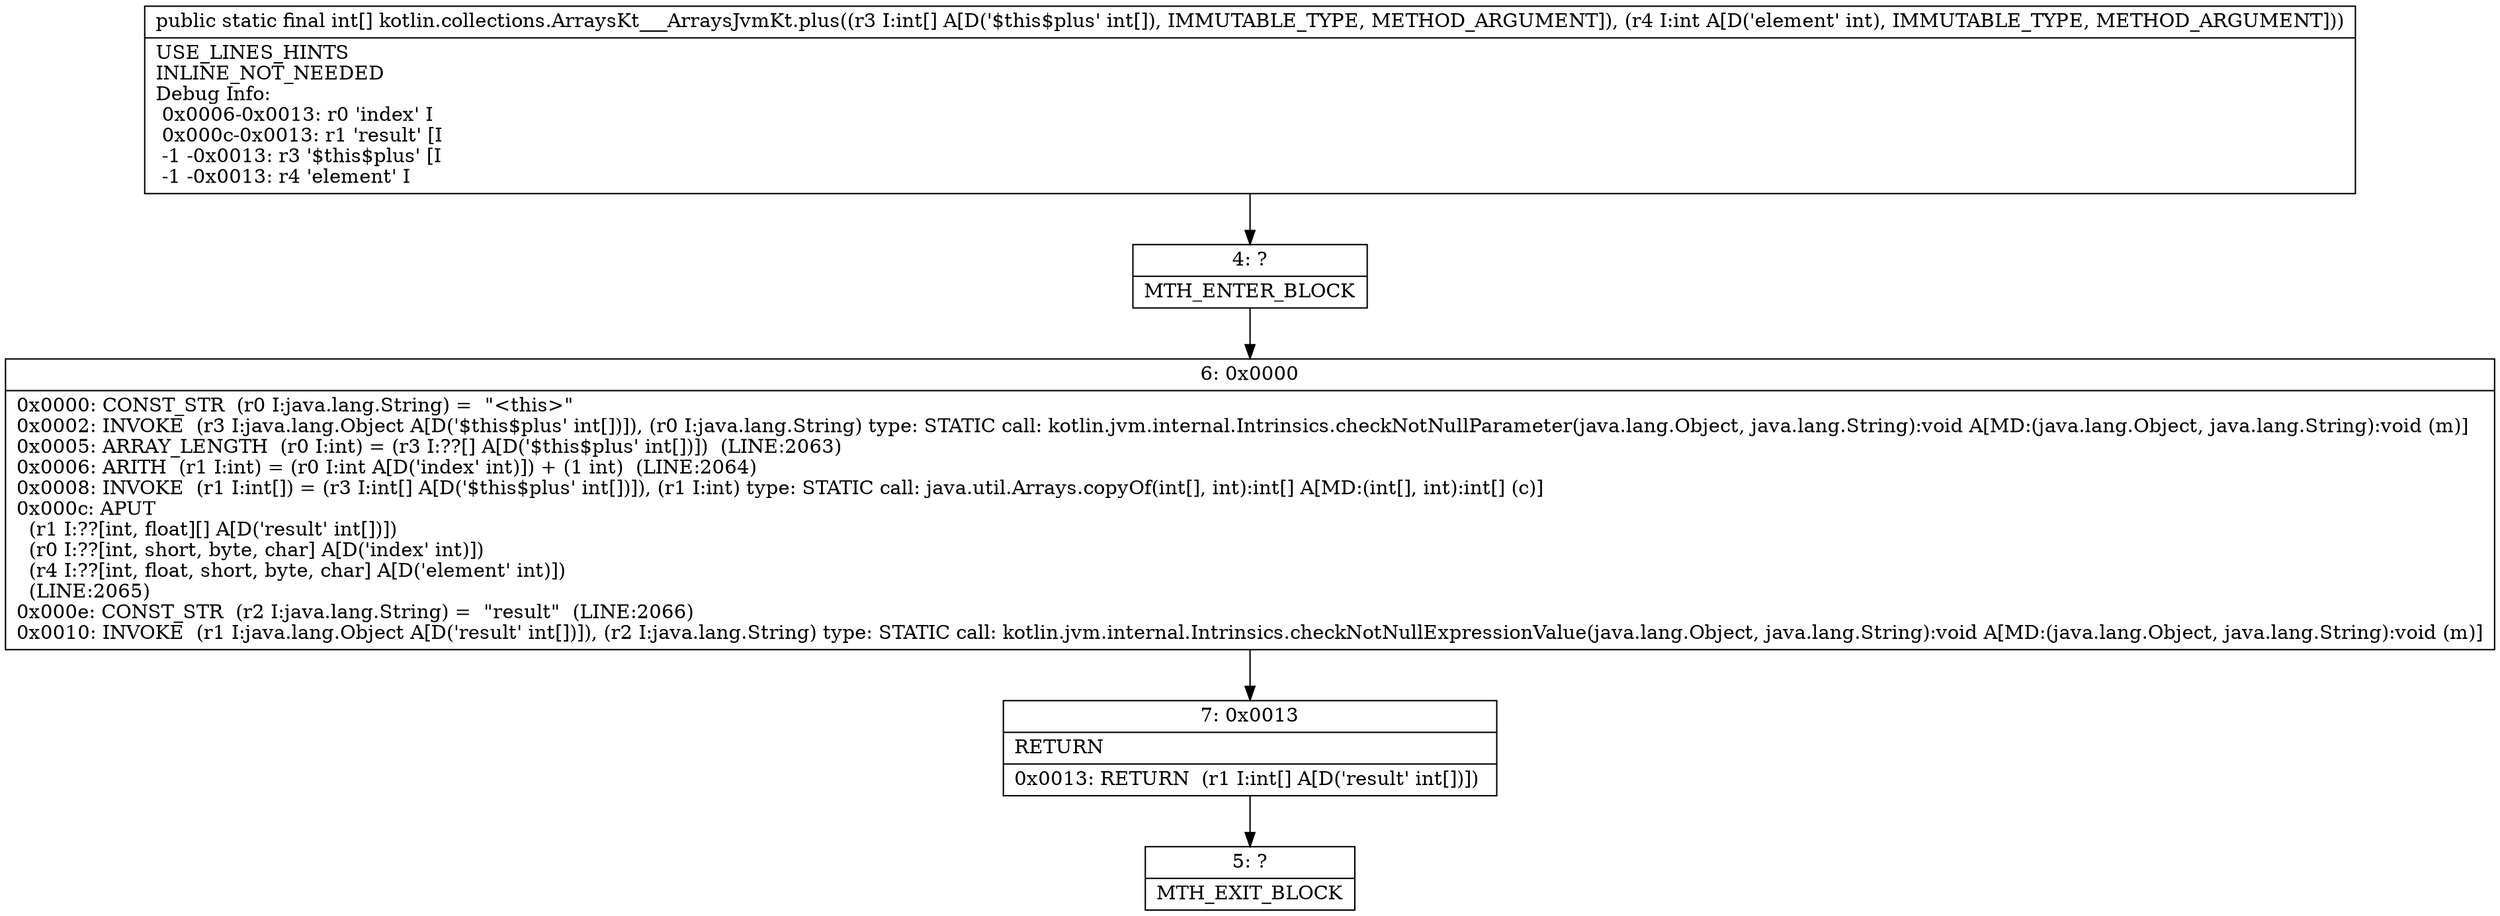 digraph "CFG forkotlin.collections.ArraysKt___ArraysJvmKt.plus([II)[I" {
Node_4 [shape=record,label="{4\:\ ?|MTH_ENTER_BLOCK\l}"];
Node_6 [shape=record,label="{6\:\ 0x0000|0x0000: CONST_STR  (r0 I:java.lang.String) =  \"\<this\>\" \l0x0002: INVOKE  (r3 I:java.lang.Object A[D('$this$plus' int[])]), (r0 I:java.lang.String) type: STATIC call: kotlin.jvm.internal.Intrinsics.checkNotNullParameter(java.lang.Object, java.lang.String):void A[MD:(java.lang.Object, java.lang.String):void (m)]\l0x0005: ARRAY_LENGTH  (r0 I:int) = (r3 I:??[] A[D('$this$plus' int[])])  (LINE:2063)\l0x0006: ARITH  (r1 I:int) = (r0 I:int A[D('index' int)]) + (1 int)  (LINE:2064)\l0x0008: INVOKE  (r1 I:int[]) = (r3 I:int[] A[D('$this$plus' int[])]), (r1 I:int) type: STATIC call: java.util.Arrays.copyOf(int[], int):int[] A[MD:(int[], int):int[] (c)]\l0x000c: APUT  \l  (r1 I:??[int, float][] A[D('result' int[])])\l  (r0 I:??[int, short, byte, char] A[D('index' int)])\l  (r4 I:??[int, float, short, byte, char] A[D('element' int)])\l  (LINE:2065)\l0x000e: CONST_STR  (r2 I:java.lang.String) =  \"result\"  (LINE:2066)\l0x0010: INVOKE  (r1 I:java.lang.Object A[D('result' int[])]), (r2 I:java.lang.String) type: STATIC call: kotlin.jvm.internal.Intrinsics.checkNotNullExpressionValue(java.lang.Object, java.lang.String):void A[MD:(java.lang.Object, java.lang.String):void (m)]\l}"];
Node_7 [shape=record,label="{7\:\ 0x0013|RETURN\l|0x0013: RETURN  (r1 I:int[] A[D('result' int[])]) \l}"];
Node_5 [shape=record,label="{5\:\ ?|MTH_EXIT_BLOCK\l}"];
MethodNode[shape=record,label="{public static final int[] kotlin.collections.ArraysKt___ArraysJvmKt.plus((r3 I:int[] A[D('$this$plus' int[]), IMMUTABLE_TYPE, METHOD_ARGUMENT]), (r4 I:int A[D('element' int), IMMUTABLE_TYPE, METHOD_ARGUMENT]))  | USE_LINES_HINTS\lINLINE_NOT_NEEDED\lDebug Info:\l  0x0006\-0x0013: r0 'index' I\l  0x000c\-0x0013: r1 'result' [I\l  \-1 \-0x0013: r3 '$this$plus' [I\l  \-1 \-0x0013: r4 'element' I\l}"];
MethodNode -> Node_4;Node_4 -> Node_6;
Node_6 -> Node_7;
Node_7 -> Node_5;
}

